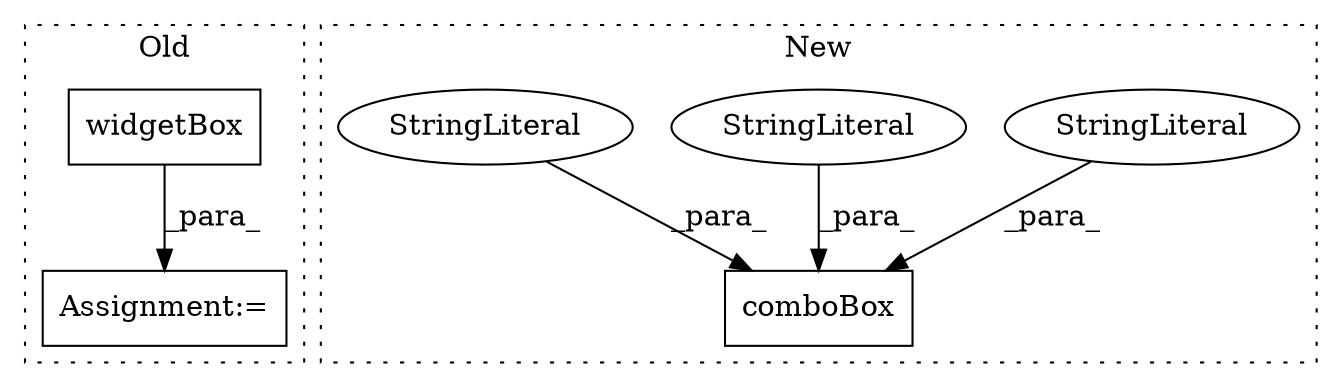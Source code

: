 digraph G {
subgraph cluster0 {
1 [label="widgetBox" a="32" s="1401,1423" l="10,1" shape="box"];
5 [label="Assignment:=" a="7" s="1396" l="1" shape="box"];
label = "Old";
style="dotted";
}
subgraph cluster1 {
2 [label="comboBox" a="32" s="1638,1815" l="9,-5" shape="box"];
3 [label="StringLiteral" a="45" s="1680" l="12" shape="ellipse"];
4 [label="StringLiteral" a="45" s="1671" l="8" shape="ellipse"];
6 [label="StringLiteral" a="45" s="1656" l="14" shape="ellipse"];
label = "New";
style="dotted";
}
1 -> 5 [label="_para_"];
3 -> 2 [label="_para_"];
4 -> 2 [label="_para_"];
6 -> 2 [label="_para_"];
}